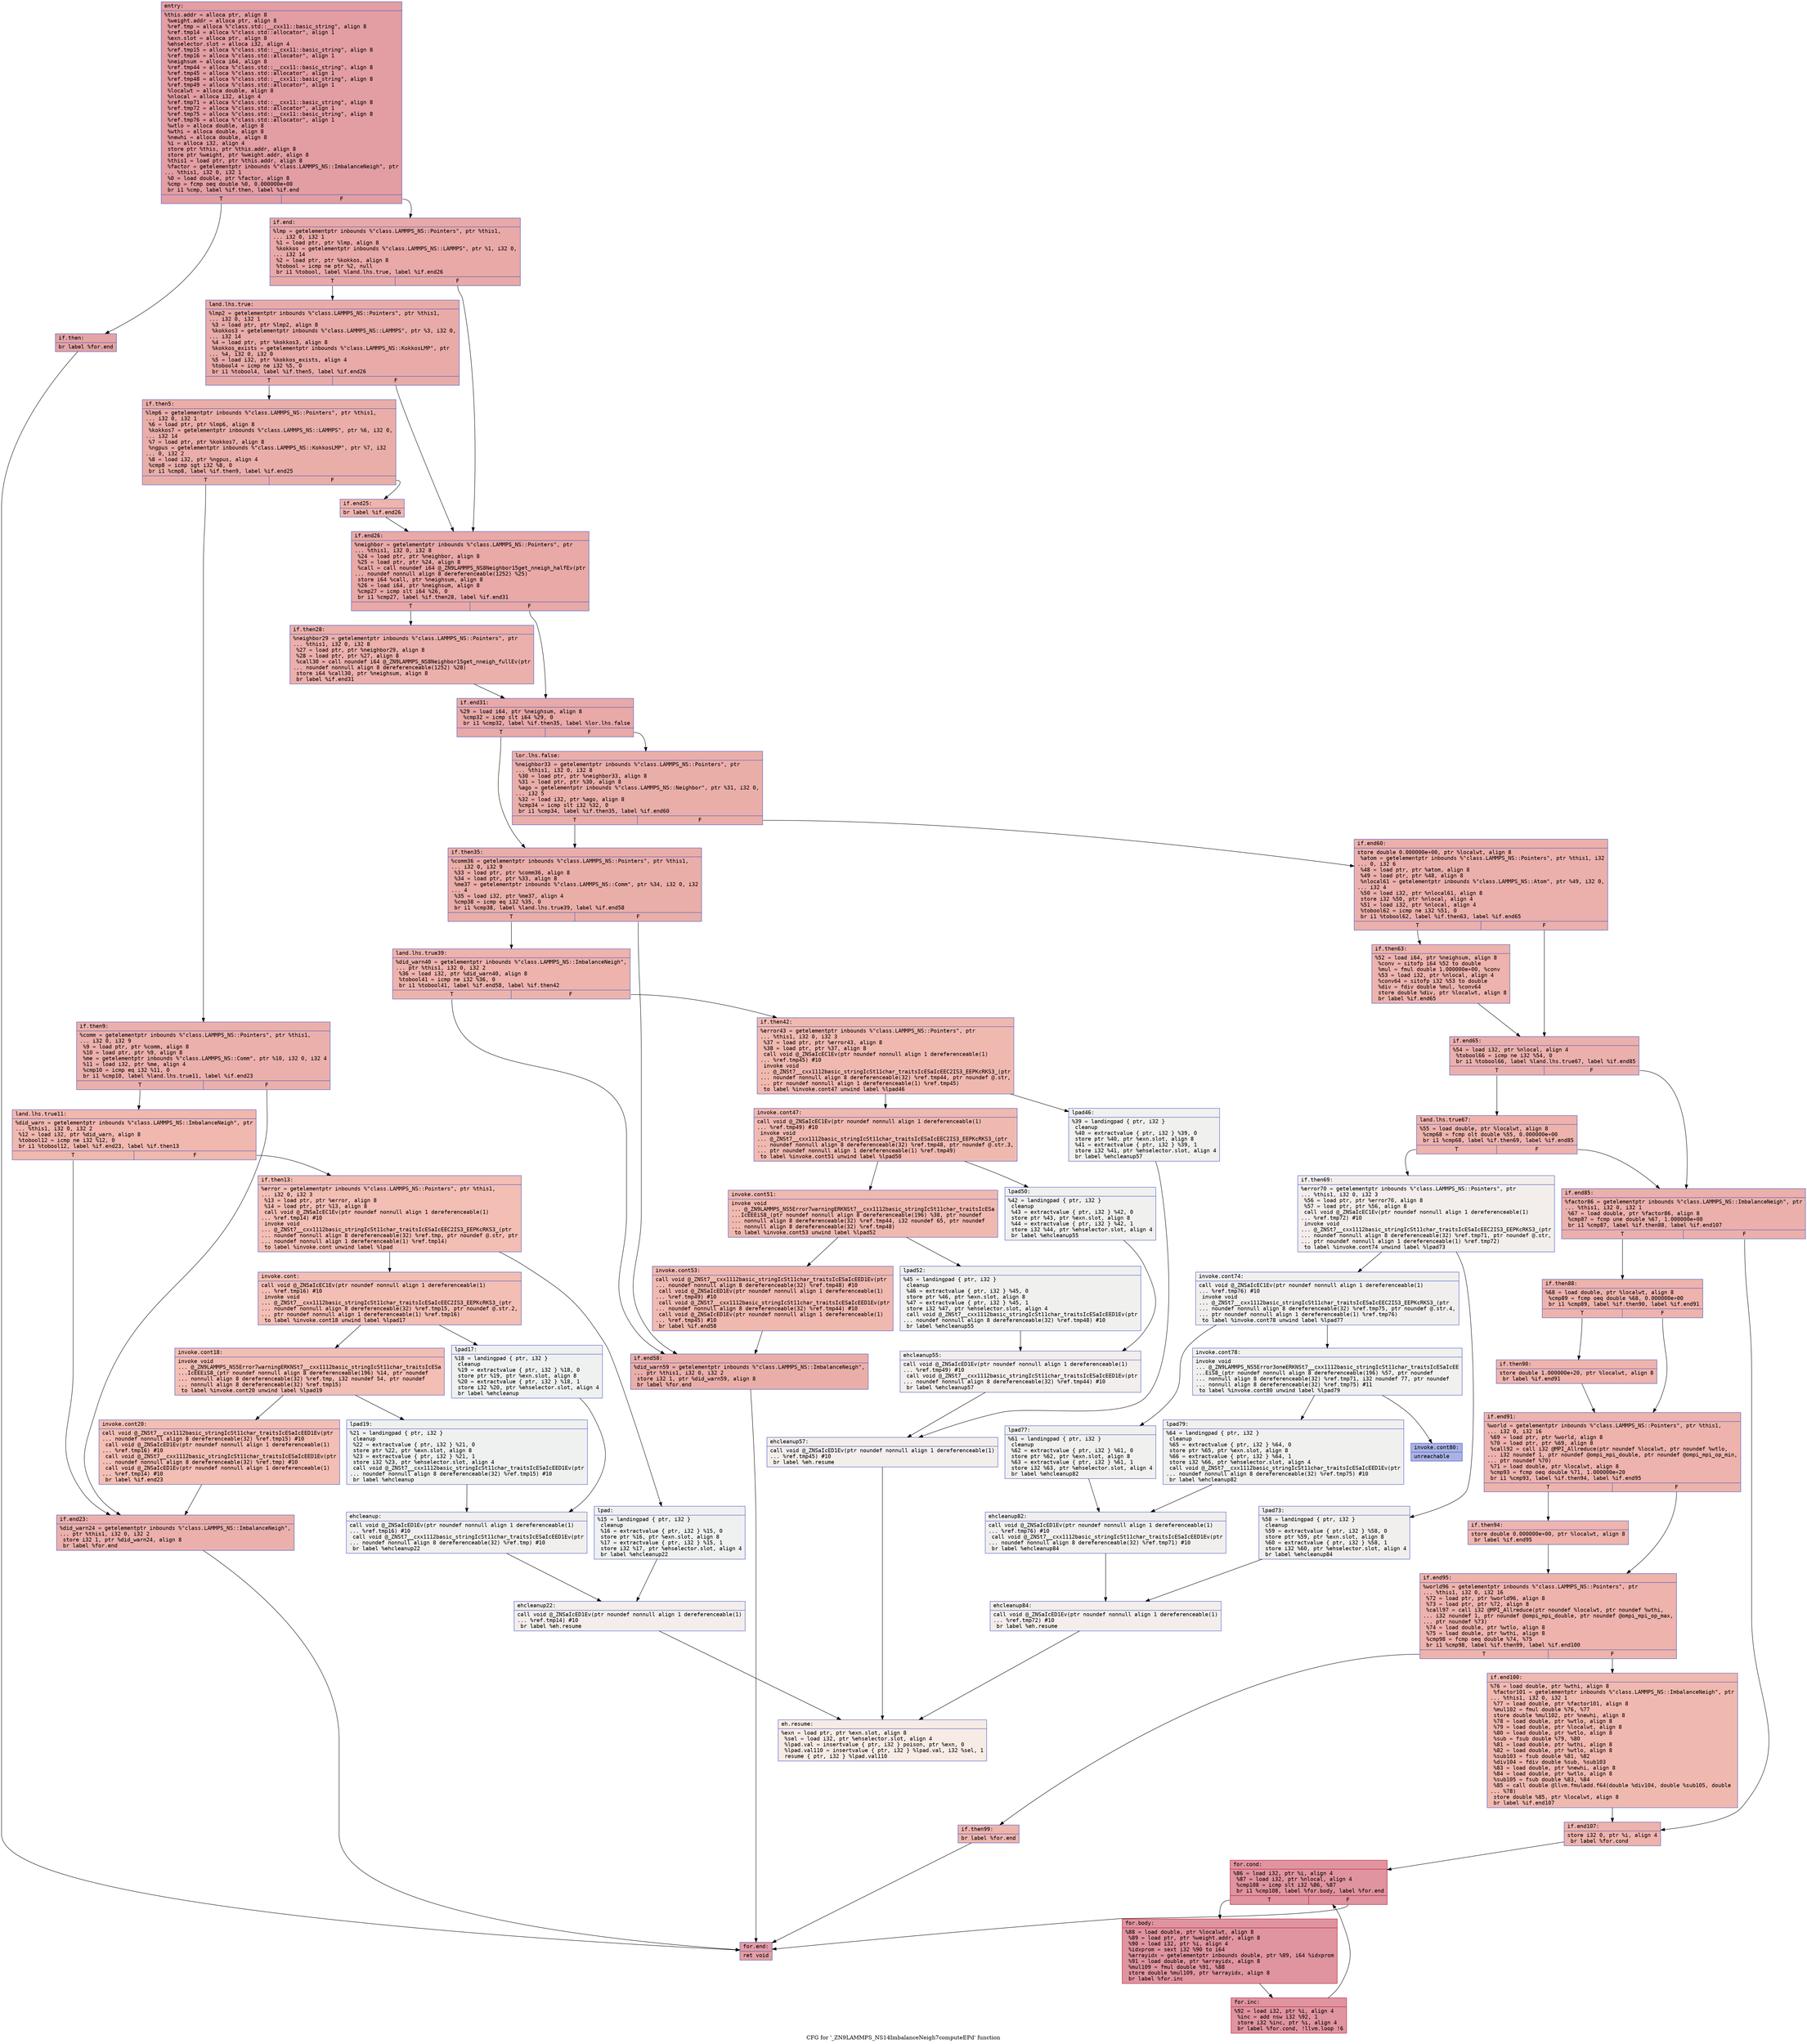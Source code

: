 digraph "CFG for '_ZN9LAMMPS_NS14ImbalanceNeigh7computeEPd' function" {
	label="CFG for '_ZN9LAMMPS_NS14ImbalanceNeigh7computeEPd' function";

	Node0x5570740d8f30 [shape=record,color="#3d50c3ff", style=filled, fillcolor="#be242e70" fontname="Courier",label="{entry:\l|  %this.addr = alloca ptr, align 8\l  %weight.addr = alloca ptr, align 8\l  %ref.tmp = alloca %\"class.std::__cxx11::basic_string\", align 8\l  %ref.tmp14 = alloca %\"class.std::allocator\", align 1\l  %exn.slot = alloca ptr, align 8\l  %ehselector.slot = alloca i32, align 4\l  %ref.tmp15 = alloca %\"class.std::__cxx11::basic_string\", align 8\l  %ref.tmp16 = alloca %\"class.std::allocator\", align 1\l  %neighsum = alloca i64, align 8\l  %ref.tmp44 = alloca %\"class.std::__cxx11::basic_string\", align 8\l  %ref.tmp45 = alloca %\"class.std::allocator\", align 1\l  %ref.tmp48 = alloca %\"class.std::__cxx11::basic_string\", align 8\l  %ref.tmp49 = alloca %\"class.std::allocator\", align 1\l  %localwt = alloca double, align 8\l  %nlocal = alloca i32, align 4\l  %ref.tmp71 = alloca %\"class.std::__cxx11::basic_string\", align 8\l  %ref.tmp72 = alloca %\"class.std::allocator\", align 1\l  %ref.tmp75 = alloca %\"class.std::__cxx11::basic_string\", align 8\l  %ref.tmp76 = alloca %\"class.std::allocator\", align 1\l  %wtlo = alloca double, align 8\l  %wthi = alloca double, align 8\l  %newhi = alloca double, align 8\l  %i = alloca i32, align 4\l  store ptr %this, ptr %this.addr, align 8\l  store ptr %weight, ptr %weight.addr, align 8\l  %this1 = load ptr, ptr %this.addr, align 8\l  %factor = getelementptr inbounds %\"class.LAMMPS_NS::ImbalanceNeigh\", ptr\l... %this1, i32 0, i32 1\l  %0 = load double, ptr %factor, align 8\l  %cmp = fcmp oeq double %0, 0.000000e+00\l  br i1 %cmp, label %if.then, label %if.end\l|{<s0>T|<s1>F}}"];
	Node0x5570740d8f30:s0 -> Node0x5570740da320[tooltip="entry -> if.then\nProbability 62.50%" ];
	Node0x5570740d8f30:s1 -> Node0x5570740da390[tooltip="entry -> if.end\nProbability 37.50%" ];
	Node0x5570740da320 [shape=record,color="#3d50c3ff", style=filled, fillcolor="#c32e3170" fontname="Courier",label="{if.then:\l|  br label %for.end\l}"];
	Node0x5570740da320 -> Node0x5570740da4b0[tooltip="if.then -> for.end\nProbability 100.00%" ];
	Node0x5570740da390 [shape=record,color="#3d50c3ff", style=filled, fillcolor="#ca3b3770" fontname="Courier",label="{if.end:\l|  %lmp = getelementptr inbounds %\"class.LAMMPS_NS::Pointers\", ptr %this1,\l... i32 0, i32 1\l  %1 = load ptr, ptr %lmp, align 8\l  %kokkos = getelementptr inbounds %\"class.LAMMPS_NS::LAMMPS\", ptr %1, i32 0,\l... i32 14\l  %2 = load ptr, ptr %kokkos, align 8\l  %tobool = icmp ne ptr %2, null\l  br i1 %tobool, label %land.lhs.true, label %if.end26\l|{<s0>T|<s1>F}}"];
	Node0x5570740da390:s0 -> Node0x5570740da930[tooltip="if.end -> land.lhs.true\nProbability 62.50%" ];
	Node0x5570740da390:s1 -> Node0x5570740da9b0[tooltip="if.end -> if.end26\nProbability 37.50%" ];
	Node0x5570740da930 [shape=record,color="#3d50c3ff", style=filled, fillcolor="#cc403a70" fontname="Courier",label="{land.lhs.true:\l|  %lmp2 = getelementptr inbounds %\"class.LAMMPS_NS::Pointers\", ptr %this1,\l... i32 0, i32 1\l  %3 = load ptr, ptr %lmp2, align 8\l  %kokkos3 = getelementptr inbounds %\"class.LAMMPS_NS::LAMMPS\", ptr %3, i32 0,\l... i32 14\l  %4 = load ptr, ptr %kokkos3, align 8\l  %kokkos_exists = getelementptr inbounds %\"class.LAMMPS_NS::KokkosLMP\", ptr\l... %4, i32 0, i32 0\l  %5 = load i32, ptr %kokkos_exists, align 4\l  %tobool4 = icmp ne i32 %5, 0\l  br i1 %tobool4, label %if.then5, label %if.end26\l|{<s0>T|<s1>F}}"];
	Node0x5570740da930:s0 -> Node0x5570740dafc0[tooltip="land.lhs.true -> if.then5\nProbability 62.50%" ];
	Node0x5570740da930:s1 -> Node0x5570740da9b0[tooltip="land.lhs.true -> if.end26\nProbability 37.50%" ];
	Node0x5570740dafc0 [shape=record,color="#3d50c3ff", style=filled, fillcolor="#d0473d70" fontname="Courier",label="{if.then5:\l|  %lmp6 = getelementptr inbounds %\"class.LAMMPS_NS::Pointers\", ptr %this1,\l... i32 0, i32 1\l  %6 = load ptr, ptr %lmp6, align 8\l  %kokkos7 = getelementptr inbounds %\"class.LAMMPS_NS::LAMMPS\", ptr %6, i32 0,\l... i32 14\l  %7 = load ptr, ptr %kokkos7, align 8\l  %ngpus = getelementptr inbounds %\"class.LAMMPS_NS::KokkosLMP\", ptr %7, i32\l... 0, i32 2\l  %8 = load i32, ptr %ngpus, align 4\l  %cmp8 = icmp sgt i32 %8, 0\l  br i1 %cmp8, label %if.then9, label %if.end25\l|{<s0>T|<s1>F}}"];
	Node0x5570740dafc0:s0 -> Node0x5570740db5c0[tooltip="if.then5 -> if.then9\nProbability 62.50%" ];
	Node0x5570740dafc0:s1 -> Node0x5570740db640[tooltip="if.then5 -> if.end25\nProbability 37.50%" ];
	Node0x5570740db5c0 [shape=record,color="#3d50c3ff", style=filled, fillcolor="#d24b4070" fontname="Courier",label="{if.then9:\l|  %comm = getelementptr inbounds %\"class.LAMMPS_NS::Pointers\", ptr %this1,\l... i32 0, i32 9\l  %9 = load ptr, ptr %comm, align 8\l  %10 = load ptr, ptr %9, align 8\l  %me = getelementptr inbounds %\"class.LAMMPS_NS::Comm\", ptr %10, i32 0, i32 4\l  %11 = load i32, ptr %me, align 4\l  %cmp10 = icmp eq i32 %11, 0\l  br i1 %cmp10, label %land.lhs.true11, label %if.end23\l|{<s0>T|<s1>F}}"];
	Node0x5570740db5c0:s0 -> Node0x5570740dc1e0[tooltip="if.then9 -> land.lhs.true11\nProbability 37.50%" ];
	Node0x5570740db5c0:s1 -> Node0x5570740dc260[tooltip="if.then9 -> if.end23\nProbability 62.50%" ];
	Node0x5570740dc1e0 [shape=record,color="#3d50c3ff", style=filled, fillcolor="#dc5d4a70" fontname="Courier",label="{land.lhs.true11:\l|  %did_warn = getelementptr inbounds %\"class.LAMMPS_NS::ImbalanceNeigh\", ptr\l... %this1, i32 0, i32 2\l  %12 = load i32, ptr %did_warn, align 8\l  %tobool12 = icmp ne i32 %12, 0\l  br i1 %tobool12, label %if.end23, label %if.then13\l|{<s0>T|<s1>F}}"];
	Node0x5570740dc1e0:s0 -> Node0x5570740dc260[tooltip="land.lhs.true11 -> if.end23\nProbability 62.50%" ];
	Node0x5570740dc1e0:s1 -> Node0x5570740dc620[tooltip="land.lhs.true11 -> if.then13\nProbability 37.50%" ];
	Node0x5570740dc620 [shape=record,color="#3d50c3ff", style=filled, fillcolor="#e36c5570" fontname="Courier",label="{if.then13:\l|  %error = getelementptr inbounds %\"class.LAMMPS_NS::Pointers\", ptr %this1,\l... i32 0, i32 3\l  %13 = load ptr, ptr %error, align 8\l  %14 = load ptr, ptr %13, align 8\l  call void @_ZNSaIcEC1Ev(ptr noundef nonnull align 1 dereferenceable(1)\l... %ref.tmp14) #10\l  invoke void\l... @_ZNSt7__cxx1112basic_stringIcSt11char_traitsIcESaIcEEC2IS3_EEPKcRKS3_(ptr\l... noundef nonnull align 8 dereferenceable(32) %ref.tmp, ptr noundef @.str, ptr\l... noundef nonnull align 1 dereferenceable(1) %ref.tmp14)\l          to label %invoke.cont unwind label %lpad\l}"];
	Node0x5570740dc620 -> Node0x5570740dcab0[tooltip="if.then13 -> invoke.cont\nProbability 100.00%" ];
	Node0x5570740dc620 -> Node0x5570740dcb30[tooltip="if.then13 -> lpad\nProbability 0.00%" ];
	Node0x5570740dcab0 [shape=record,color="#3d50c3ff", style=filled, fillcolor="#e36c5570" fontname="Courier",label="{invoke.cont:\l|  call void @_ZNSaIcEC1Ev(ptr noundef nonnull align 1 dereferenceable(1)\l... %ref.tmp16) #10\l  invoke void\l... @_ZNSt7__cxx1112basic_stringIcSt11char_traitsIcESaIcEEC2IS3_EEPKcRKS3_(ptr\l... noundef nonnull align 8 dereferenceable(32) %ref.tmp15, ptr noundef @.str.2,\l... ptr noundef nonnull align 1 dereferenceable(1) %ref.tmp16)\l          to label %invoke.cont18 unwind label %lpad17\l}"];
	Node0x5570740dcab0 -> Node0x5570740dceb0[tooltip="invoke.cont -> invoke.cont18\nProbability 100.00%" ];
	Node0x5570740dcab0 -> Node0x5570740dcf00[tooltip="invoke.cont -> lpad17\nProbability 0.00%" ];
	Node0x5570740dceb0 [shape=record,color="#3d50c3ff", style=filled, fillcolor="#e36c5570" fontname="Courier",label="{invoke.cont18:\l|  invoke void\l... @_ZN9LAMMPS_NS5Error7warningERKNSt7__cxx1112basic_stringIcSt11char_traitsIcESa\l...IcEEEiS8_(ptr noundef nonnull align 8 dereferenceable(196) %14, ptr noundef\l... nonnull align 8 dereferenceable(32) %ref.tmp, i32 noundef 54, ptr noundef\l... nonnull align 8 dereferenceable(32) %ref.tmp15)\l          to label %invoke.cont20 unwind label %lpad19\l}"];
	Node0x5570740dceb0 -> Node0x5570740dce60[tooltip="invoke.cont18 -> invoke.cont20\nProbability 100.00%" ];
	Node0x5570740dceb0 -> Node0x5570740dd220[tooltip="invoke.cont18 -> lpad19\nProbability 0.00%" ];
	Node0x5570740dce60 [shape=record,color="#3d50c3ff", style=filled, fillcolor="#e36c5570" fontname="Courier",label="{invoke.cont20:\l|  call void @_ZNSt7__cxx1112basic_stringIcSt11char_traitsIcESaIcEED1Ev(ptr\l... noundef nonnull align 8 dereferenceable(32) %ref.tmp15) #10\l  call void @_ZNSaIcED1Ev(ptr noundef nonnull align 1 dereferenceable(1)\l... %ref.tmp16) #10\l  call void @_ZNSt7__cxx1112basic_stringIcSt11char_traitsIcESaIcEED1Ev(ptr\l... noundef nonnull align 8 dereferenceable(32) %ref.tmp) #10\l  call void @_ZNSaIcED1Ev(ptr noundef nonnull align 1 dereferenceable(1)\l... %ref.tmp14) #10\l  br label %if.end23\l}"];
	Node0x5570740dce60 -> Node0x5570740dc260[tooltip="invoke.cont20 -> if.end23\nProbability 100.00%" ];
	Node0x5570740dcb30 [shape=record,color="#3d50c3ff", style=filled, fillcolor="#dbdcde70" fontname="Courier",label="{lpad:\l|  %15 = landingpad \{ ptr, i32 \}\l          cleanup\l  %16 = extractvalue \{ ptr, i32 \} %15, 0\l  store ptr %16, ptr %exn.slot, align 8\l  %17 = extractvalue \{ ptr, i32 \} %15, 1\l  store i32 %17, ptr %ehselector.slot, align 4\l  br label %ehcleanup22\l}"];
	Node0x5570740dcb30 -> Node0x5570740ddce0[tooltip="lpad -> ehcleanup22\nProbability 100.00%" ];
	Node0x5570740dcf00 [shape=record,color="#3d50c3ff", style=filled, fillcolor="#dbdcde70" fontname="Courier",label="{lpad17:\l|  %18 = landingpad \{ ptr, i32 \}\l          cleanup\l  %19 = extractvalue \{ ptr, i32 \} %18, 0\l  store ptr %19, ptr %exn.slot, align 8\l  %20 = extractvalue \{ ptr, i32 \} %18, 1\l  store i32 %20, ptr %ehselector.slot, align 4\l  br label %ehcleanup\l}"];
	Node0x5570740dcf00 -> Node0x5570740de050[tooltip="lpad17 -> ehcleanup\nProbability 100.00%" ];
	Node0x5570740dd220 [shape=record,color="#3d50c3ff", style=filled, fillcolor="#dbdcde70" fontname="Courier",label="{lpad19:\l|  %21 = landingpad \{ ptr, i32 \}\l          cleanup\l  %22 = extractvalue \{ ptr, i32 \} %21, 0\l  store ptr %22, ptr %exn.slot, align 8\l  %23 = extractvalue \{ ptr, i32 \} %21, 1\l  store i32 %23, ptr %ehselector.slot, align 4\l  call void @_ZNSt7__cxx1112basic_stringIcSt11char_traitsIcESaIcEED1Ev(ptr\l... noundef nonnull align 8 dereferenceable(32) %ref.tmp15) #10\l  br label %ehcleanup\l}"];
	Node0x5570740dd220 -> Node0x5570740de050[tooltip="lpad19 -> ehcleanup\nProbability 100.00%" ];
	Node0x5570740de050 [shape=record,color="#3d50c3ff", style=filled, fillcolor="#e0dbd870" fontname="Courier",label="{ehcleanup:\l|  call void @_ZNSaIcED1Ev(ptr noundef nonnull align 1 dereferenceable(1)\l... %ref.tmp16) #10\l  call void @_ZNSt7__cxx1112basic_stringIcSt11char_traitsIcESaIcEED1Ev(ptr\l... noundef nonnull align 8 dereferenceable(32) %ref.tmp) #10\l  br label %ehcleanup22\l}"];
	Node0x5570740de050 -> Node0x5570740ddce0[tooltip="ehcleanup -> ehcleanup22\nProbability 100.00%" ];
	Node0x5570740ddce0 [shape=record,color="#3d50c3ff", style=filled, fillcolor="#e3d9d370" fontname="Courier",label="{ehcleanup22:\l|  call void @_ZNSaIcED1Ev(ptr noundef nonnull align 1 dereferenceable(1)\l... %ref.tmp14) #10\l  br label %eh.resume\l}"];
	Node0x5570740ddce0 -> Node0x5570740de900[tooltip="ehcleanup22 -> eh.resume\nProbability 100.00%" ];
	Node0x5570740dc260 [shape=record,color="#3d50c3ff", style=filled, fillcolor="#d24b4070" fontname="Courier",label="{if.end23:\l|  %did_warn24 = getelementptr inbounds %\"class.LAMMPS_NS::ImbalanceNeigh\",\l... ptr %this1, i32 0, i32 2\l  store i32 1, ptr %did_warn24, align 8\l  br label %for.end\l}"];
	Node0x5570740dc260 -> Node0x5570740da4b0[tooltip="if.end23 -> for.end\nProbability 100.00%" ];
	Node0x5570740db640 [shape=record,color="#3d50c3ff", style=filled, fillcolor="#d8564670" fontname="Courier",label="{if.end25:\l|  br label %if.end26\l}"];
	Node0x5570740db640 -> Node0x5570740da9b0[tooltip="if.end25 -> if.end26\nProbability 100.00%" ];
	Node0x5570740da9b0 [shape=record,color="#3d50c3ff", style=filled, fillcolor="#ca3b3770" fontname="Courier",label="{if.end26:\l|  %neighbor = getelementptr inbounds %\"class.LAMMPS_NS::Pointers\", ptr\l... %this1, i32 0, i32 8\l  %24 = load ptr, ptr %neighbor, align 8\l  %25 = load ptr, ptr %24, align 8\l  %call = call noundef i64 @_ZN9LAMMPS_NS8Neighbor15get_nneigh_halfEv(ptr\l... noundef nonnull align 8 dereferenceable(1252) %25)\l  store i64 %call, ptr %neighsum, align 8\l  %26 = load i64, ptr %neighsum, align 8\l  %cmp27 = icmp slt i64 %26, 0\l  br i1 %cmp27, label %if.then28, label %if.end31\l|{<s0>T|<s1>F}}"];
	Node0x5570740da9b0:s0 -> Node0x5570740df190[tooltip="if.end26 -> if.then28\nProbability 37.50%" ];
	Node0x5570740da9b0:s1 -> Node0x5570740df210[tooltip="if.end26 -> if.end31\nProbability 62.50%" ];
	Node0x5570740df190 [shape=record,color="#3d50c3ff", style=filled, fillcolor="#d24b4070" fontname="Courier",label="{if.then28:\l|  %neighbor29 = getelementptr inbounds %\"class.LAMMPS_NS::Pointers\", ptr\l... %this1, i32 0, i32 8\l  %27 = load ptr, ptr %neighbor29, align 8\l  %28 = load ptr, ptr %27, align 8\l  %call30 = call noundef i64 @_ZN9LAMMPS_NS8Neighbor15get_nneigh_fullEv(ptr\l... noundef nonnull align 8 dereferenceable(1252) %28)\l  store i64 %call30, ptr %neighsum, align 8\l  br label %if.end31\l}"];
	Node0x5570740df190 -> Node0x5570740df210[tooltip="if.then28 -> if.end31\nProbability 100.00%" ];
	Node0x5570740df210 [shape=record,color="#3d50c3ff", style=filled, fillcolor="#ca3b3770" fontname="Courier",label="{if.end31:\l|  %29 = load i64, ptr %neighsum, align 8\l  %cmp32 = icmp slt i64 %29, 0\l  br i1 %cmp32, label %if.then35, label %lor.lhs.false\l|{<s0>T|<s1>F}}"];
	Node0x5570740df210:s0 -> Node0x5570740d62a0[tooltip="if.end31 -> if.then35\nProbability 37.50%" ];
	Node0x5570740df210:s1 -> Node0x5570740d6320[tooltip="if.end31 -> lor.lhs.false\nProbability 62.50%" ];
	Node0x5570740d6320 [shape=record,color="#3d50c3ff", style=filled, fillcolor="#d0473d70" fontname="Courier",label="{lor.lhs.false:\l|  %neighbor33 = getelementptr inbounds %\"class.LAMMPS_NS::Pointers\", ptr\l... %this1, i32 0, i32 8\l  %30 = load ptr, ptr %neighbor33, align 8\l  %31 = load ptr, ptr %30, align 8\l  %ago = getelementptr inbounds %\"class.LAMMPS_NS::Neighbor\", ptr %31, i32 0,\l... i32 5\l  %32 = load i32, ptr %ago, align 8\l  %cmp34 = icmp slt i32 %32, 0\l  br i1 %cmp34, label %if.then35, label %if.end60\l|{<s0>T|<s1>F}}"];
	Node0x5570740d6320:s0 -> Node0x5570740d62a0[tooltip="lor.lhs.false -> if.then35\nProbability 37.50%" ];
	Node0x5570740d6320:s1 -> Node0x5570740d68e0[tooltip="lor.lhs.false -> if.end60\nProbability 62.50%" ];
	Node0x5570740d62a0 [shape=record,color="#3d50c3ff", style=filled, fillcolor="#d0473d70" fontname="Courier",label="{if.then35:\l|  %comm36 = getelementptr inbounds %\"class.LAMMPS_NS::Pointers\", ptr %this1,\l... i32 0, i32 9\l  %33 = load ptr, ptr %comm36, align 8\l  %34 = load ptr, ptr %33, align 8\l  %me37 = getelementptr inbounds %\"class.LAMMPS_NS::Comm\", ptr %34, i32 0, i32\l... 4\l  %35 = load i32, ptr %me37, align 4\l  %cmp38 = icmp eq i32 %35, 0\l  br i1 %cmp38, label %land.lhs.true39, label %if.end58\l|{<s0>T|<s1>F}}"];
	Node0x5570740d62a0:s0 -> Node0x5570740e1460[tooltip="if.then35 -> land.lhs.true39\nProbability 37.50%" ];
	Node0x5570740d62a0:s1 -> Node0x5570740e14e0[tooltip="if.then35 -> if.end58\nProbability 62.50%" ];
	Node0x5570740e1460 [shape=record,color="#3d50c3ff", style=filled, fillcolor="#d6524470" fontname="Courier",label="{land.lhs.true39:\l|  %did_warn40 = getelementptr inbounds %\"class.LAMMPS_NS::ImbalanceNeigh\",\l... ptr %this1, i32 0, i32 2\l  %36 = load i32, ptr %did_warn40, align 8\l  %tobool41 = icmp ne i32 %36, 0\l  br i1 %tobool41, label %if.end58, label %if.then42\l|{<s0>T|<s1>F}}"];
	Node0x5570740e1460:s0 -> Node0x5570740e14e0[tooltip="land.lhs.true39 -> if.end58\nProbability 62.50%" ];
	Node0x5570740e1460:s1 -> Node0x5570740e18a0[tooltip="land.lhs.true39 -> if.then42\nProbability 37.50%" ];
	Node0x5570740e18a0 [shape=record,color="#3d50c3ff", style=filled, fillcolor="#de614d70" fontname="Courier",label="{if.then42:\l|  %error43 = getelementptr inbounds %\"class.LAMMPS_NS::Pointers\", ptr\l... %this1, i32 0, i32 3\l  %37 = load ptr, ptr %error43, align 8\l  %38 = load ptr, ptr %37, align 8\l  call void @_ZNSaIcEC1Ev(ptr noundef nonnull align 1 dereferenceable(1)\l... %ref.tmp45) #10\l  invoke void\l... @_ZNSt7__cxx1112basic_stringIcSt11char_traitsIcESaIcEEC2IS3_EEPKcRKS3_(ptr\l... noundef nonnull align 8 dereferenceable(32) %ref.tmp44, ptr noundef @.str,\l... ptr noundef nonnull align 1 dereferenceable(1) %ref.tmp45)\l          to label %invoke.cont47 unwind label %lpad46\l}"];
	Node0x5570740e18a0 -> Node0x5570740e1d30[tooltip="if.then42 -> invoke.cont47\nProbability 100.00%" ];
	Node0x5570740e18a0 -> Node0x5570740e1db0[tooltip="if.then42 -> lpad46\nProbability 0.00%" ];
	Node0x5570740e1d30 [shape=record,color="#3d50c3ff", style=filled, fillcolor="#de614d70" fontname="Courier",label="{invoke.cont47:\l|  call void @_ZNSaIcEC1Ev(ptr noundef nonnull align 1 dereferenceable(1)\l... %ref.tmp49) #10\l  invoke void\l... @_ZNSt7__cxx1112basic_stringIcSt11char_traitsIcESaIcEEC2IS3_EEPKcRKS3_(ptr\l... noundef nonnull align 8 dereferenceable(32) %ref.tmp48, ptr noundef @.str.3,\l... ptr noundef nonnull align 1 dereferenceable(1) %ref.tmp49)\l          to label %invoke.cont51 unwind label %lpad50\l}"];
	Node0x5570740e1d30 -> Node0x5570740e2130[tooltip="invoke.cont47 -> invoke.cont51\nProbability 100.00%" ];
	Node0x5570740e1d30 -> Node0x5570740e2180[tooltip="invoke.cont47 -> lpad50\nProbability 0.00%" ];
	Node0x5570740e2130 [shape=record,color="#3d50c3ff", style=filled, fillcolor="#de614d70" fontname="Courier",label="{invoke.cont51:\l|  invoke void\l... @_ZN9LAMMPS_NS5Error7warningERKNSt7__cxx1112basic_stringIcSt11char_traitsIcESa\l...IcEEEiS8_(ptr noundef nonnull align 8 dereferenceable(196) %38, ptr noundef\l... nonnull align 8 dereferenceable(32) %ref.tmp44, i32 noundef 65, ptr noundef\l... nonnull align 8 dereferenceable(32) %ref.tmp48)\l          to label %invoke.cont53 unwind label %lpad52\l}"];
	Node0x5570740e2130 -> Node0x5570740e20e0[tooltip="invoke.cont51 -> invoke.cont53\nProbability 100.00%" ];
	Node0x5570740e2130 -> Node0x5570740e24a0[tooltip="invoke.cont51 -> lpad52\nProbability 0.00%" ];
	Node0x5570740e20e0 [shape=record,color="#3d50c3ff", style=filled, fillcolor="#de614d70" fontname="Courier",label="{invoke.cont53:\l|  call void @_ZNSt7__cxx1112basic_stringIcSt11char_traitsIcESaIcEED1Ev(ptr\l... noundef nonnull align 8 dereferenceable(32) %ref.tmp48) #10\l  call void @_ZNSaIcED1Ev(ptr noundef nonnull align 1 dereferenceable(1)\l... %ref.tmp49) #10\l  call void @_ZNSt7__cxx1112basic_stringIcSt11char_traitsIcESaIcEED1Ev(ptr\l... noundef nonnull align 8 dereferenceable(32) %ref.tmp44) #10\l  call void @_ZNSaIcED1Ev(ptr noundef nonnull align 1 dereferenceable(1)\l... %ref.tmp45) #10\l  br label %if.end58\l}"];
	Node0x5570740e20e0 -> Node0x5570740e14e0[tooltip="invoke.cont53 -> if.end58\nProbability 100.00%" ];
	Node0x5570740e1db0 [shape=record,color="#3d50c3ff", style=filled, fillcolor="#dedcdb70" fontname="Courier",label="{lpad46:\l|  %39 = landingpad \{ ptr, i32 \}\l          cleanup\l  %40 = extractvalue \{ ptr, i32 \} %39, 0\l  store ptr %40, ptr %exn.slot, align 8\l  %41 = extractvalue \{ ptr, i32 \} %39, 1\l  store i32 %41, ptr %ehselector.slot, align 4\l  br label %ehcleanup57\l}"];
	Node0x5570740e1db0 -> Node0x5570740e2e80[tooltip="lpad46 -> ehcleanup57\nProbability 100.00%" ];
	Node0x5570740e2180 [shape=record,color="#3d50c3ff", style=filled, fillcolor="#dedcdb70" fontname="Courier",label="{lpad50:\l|  %42 = landingpad \{ ptr, i32 \}\l          cleanup\l  %43 = extractvalue \{ ptr, i32 \} %42, 0\l  store ptr %43, ptr %exn.slot, align 8\l  %44 = extractvalue \{ ptr, i32 \} %42, 1\l  store i32 %44, ptr %ehselector.slot, align 4\l  br label %ehcleanup55\l}"];
	Node0x5570740e2180 -> Node0x5570740dbba0[tooltip="lpad50 -> ehcleanup55\nProbability 100.00%" ];
	Node0x5570740e24a0 [shape=record,color="#3d50c3ff", style=filled, fillcolor="#dedcdb70" fontname="Courier",label="{lpad52:\l|  %45 = landingpad \{ ptr, i32 \}\l          cleanup\l  %46 = extractvalue \{ ptr, i32 \} %45, 0\l  store ptr %46, ptr %exn.slot, align 8\l  %47 = extractvalue \{ ptr, i32 \} %45, 1\l  store i32 %47, ptr %ehselector.slot, align 4\l  call void @_ZNSt7__cxx1112basic_stringIcSt11char_traitsIcESaIcEED1Ev(ptr\l... noundef nonnull align 8 dereferenceable(32) %ref.tmp48) #10\l  br label %ehcleanup55\l}"];
	Node0x5570740e24a0 -> Node0x5570740dbba0[tooltip="lpad52 -> ehcleanup55\nProbability 100.00%" ];
	Node0x5570740dbba0 [shape=record,color="#3d50c3ff", style=filled, fillcolor="#e3d9d370" fontname="Courier",label="{ehcleanup55:\l|  call void @_ZNSaIcED1Ev(ptr noundef nonnull align 1 dereferenceable(1)\l... %ref.tmp49) #10\l  call void @_ZNSt7__cxx1112basic_stringIcSt11char_traitsIcESaIcEED1Ev(ptr\l... noundef nonnull align 8 dereferenceable(32) %ref.tmp44) #10\l  br label %ehcleanup57\l}"];
	Node0x5570740dbba0 -> Node0x5570740e2e80[tooltip="ehcleanup55 -> ehcleanup57\nProbability 100.00%" ];
	Node0x5570740e2e80 [shape=record,color="#3d50c3ff", style=filled, fillcolor="#e5d8d170" fontname="Courier",label="{ehcleanup57:\l|  call void @_ZNSaIcED1Ev(ptr noundef nonnull align 1 dereferenceable(1)\l... %ref.tmp45) #10\l  br label %eh.resume\l}"];
	Node0x5570740e2e80 -> Node0x5570740de900[tooltip="ehcleanup57 -> eh.resume\nProbability 100.00%" ];
	Node0x5570740e14e0 [shape=record,color="#3d50c3ff", style=filled, fillcolor="#d0473d70" fontname="Courier",label="{if.end58:\l|  %did_warn59 = getelementptr inbounds %\"class.LAMMPS_NS::ImbalanceNeigh\",\l... ptr %this1, i32 0, i32 2\l  store i32 1, ptr %did_warn59, align 8\l  br label %for.end\l}"];
	Node0x5570740e14e0 -> Node0x5570740da4b0[tooltip="if.end58 -> for.end\nProbability 100.00%" ];
	Node0x5570740d68e0 [shape=record,color="#3d50c3ff", style=filled, fillcolor="#d24b4070" fontname="Courier",label="{if.end60:\l|  store double 0.000000e+00, ptr %localwt, align 8\l  %atom = getelementptr inbounds %\"class.LAMMPS_NS::Pointers\", ptr %this1, i32\l... 0, i32 6\l  %48 = load ptr, ptr %atom, align 8\l  %49 = load ptr, ptr %48, align 8\l  %nlocal61 = getelementptr inbounds %\"class.LAMMPS_NS::Atom\", ptr %49, i32 0,\l... i32 4\l  %50 = load i32, ptr %nlocal61, align 8\l  store i32 %50, ptr %nlocal, align 4\l  %51 = load i32, ptr %nlocal, align 4\l  %tobool62 = icmp ne i32 %51, 0\l  br i1 %tobool62, label %if.then63, label %if.end65\l|{<s0>T|<s1>F}}"];
	Node0x5570740d68e0:s0 -> Node0x5570740e50d0[tooltip="if.end60 -> if.then63\nProbability 62.50%" ];
	Node0x5570740d68e0:s1 -> Node0x5570740e5150[tooltip="if.end60 -> if.end65\nProbability 37.50%" ];
	Node0x5570740e50d0 [shape=record,color="#3d50c3ff", style=filled, fillcolor="#d6524470" fontname="Courier",label="{if.then63:\l|  %52 = load i64, ptr %neighsum, align 8\l  %conv = sitofp i64 %52 to double\l  %mul = fmul double 1.000000e+00, %conv\l  %53 = load i32, ptr %nlocal, align 4\l  %conv64 = sitofp i32 %53 to double\l  %div = fdiv double %mul, %conv64\l  store double %div, ptr %localwt, align 8\l  br label %if.end65\l}"];
	Node0x5570740e50d0 -> Node0x5570740e5150[tooltip="if.then63 -> if.end65\nProbability 100.00%" ];
	Node0x5570740e5150 [shape=record,color="#3d50c3ff", style=filled, fillcolor="#d24b4070" fontname="Courier",label="{if.end65:\l|  %54 = load i32, ptr %nlocal, align 4\l  %tobool66 = icmp ne i32 %54, 0\l  br i1 %tobool66, label %land.lhs.true67, label %if.end85\l|{<s0>T|<s1>F}}"];
	Node0x5570740e5150:s0 -> Node0x5570740e5850[tooltip="if.end65 -> land.lhs.true67\nProbability 62.50%" ];
	Node0x5570740e5150:s1 -> Node0x5570740e58d0[tooltip="if.end65 -> if.end85\nProbability 37.50%" ];
	Node0x5570740e5850 [shape=record,color="#3d50c3ff", style=filled, fillcolor="#d6524470" fontname="Courier",label="{land.lhs.true67:\l|  %55 = load double, ptr %localwt, align 8\l  %cmp68 = fcmp olt double %55, 0.000000e+00\l  br i1 %cmp68, label %if.then69, label %if.end85\l|{<s0>T|<s1>F}}"];
	Node0x5570740e5850:s0 -> Node0x5570740e5b60[tooltip="land.lhs.true67 -> if.then69\nProbability 0.00%" ];
	Node0x5570740e5850:s1 -> Node0x5570740e58d0[tooltip="land.lhs.true67 -> if.end85\nProbability 100.00%" ];
	Node0x5570740e5b60 [shape=record,color="#3d50c3ff", style=filled, fillcolor="#e5d8d170" fontname="Courier",label="{if.then69:\l|  %error70 = getelementptr inbounds %\"class.LAMMPS_NS::Pointers\", ptr\l... %this1, i32 0, i32 3\l  %56 = load ptr, ptr %error70, align 8\l  %57 = load ptr, ptr %56, align 8\l  call void @_ZNSaIcEC1Ev(ptr noundef nonnull align 1 dereferenceable(1)\l... %ref.tmp72) #10\l  invoke void\l... @_ZNSt7__cxx1112basic_stringIcSt11char_traitsIcESaIcEEC2IS3_EEPKcRKS3_(ptr\l... noundef nonnull align 8 dereferenceable(32) %ref.tmp71, ptr noundef @.str,\l... ptr noundef nonnull align 1 dereferenceable(1) %ref.tmp72)\l          to label %invoke.cont74 unwind label %lpad73\l}"];
	Node0x5570740e5b60 -> Node0x5570740e5fc0[tooltip="if.then69 -> invoke.cont74\nProbability 50.00%" ];
	Node0x5570740e5b60 -> Node0x5570740e6040[tooltip="if.then69 -> lpad73\nProbability 50.00%" ];
	Node0x5570740e5fc0 [shape=record,color="#3d50c3ff", style=filled, fillcolor="#e0dbd870" fontname="Courier",label="{invoke.cont74:\l|  call void @_ZNSaIcEC1Ev(ptr noundef nonnull align 1 dereferenceable(1)\l... %ref.tmp76) #10\l  invoke void\l... @_ZNSt7__cxx1112basic_stringIcSt11char_traitsIcESaIcEEC2IS3_EEPKcRKS3_(ptr\l... noundef nonnull align 8 dereferenceable(32) %ref.tmp75, ptr noundef @.str.4,\l... ptr noundef nonnull align 1 dereferenceable(1) %ref.tmp76)\l          to label %invoke.cont78 unwind label %lpad77\l}"];
	Node0x5570740e5fc0 -> Node0x5570740e6360[tooltip="invoke.cont74 -> invoke.cont78\nProbability 50.00%" ];
	Node0x5570740e5fc0 -> Node0x5570740e63b0[tooltip="invoke.cont74 -> lpad77\nProbability 50.00%" ];
	Node0x5570740e6360 [shape=record,color="#3d50c3ff", style=filled, fillcolor="#dedcdb70" fontname="Courier",label="{invoke.cont78:\l|  invoke void\l... @_ZN9LAMMPS_NS5Error3oneERKNSt7__cxx1112basic_stringIcSt11char_traitsIcESaIcEE\l...EiS8_(ptr noundef nonnull align 8 dereferenceable(196) %57, ptr noundef\l... nonnull align 8 dereferenceable(32) %ref.tmp71, i32 noundef 77, ptr noundef\l... nonnull align 8 dereferenceable(32) %ref.tmp75) #11\l          to label %invoke.cont80 unwind label %lpad79\l}"];
	Node0x5570740e6360 -> Node0x5570740e6310[tooltip="invoke.cont78 -> invoke.cont80\nProbability 0.00%" ];
	Node0x5570740e6360 -> Node0x5570740e6610[tooltip="invoke.cont78 -> lpad79\nProbability 100.00%" ];
	Node0x5570740e6310 [shape=record,color="#3d50c3ff", style=filled, fillcolor="#3d50c370" fontname="Courier",label="{invoke.cont80:\l|  unreachable\l}"];
	Node0x5570740e6040 [shape=record,color="#3d50c3ff", style=filled, fillcolor="#e0dbd870" fontname="Courier",label="{lpad73:\l|  %58 = landingpad \{ ptr, i32 \}\l          cleanup\l  %59 = extractvalue \{ ptr, i32 \} %58, 0\l  store ptr %59, ptr %exn.slot, align 8\l  %60 = extractvalue \{ ptr, i32 \} %58, 1\l  store i32 %60, ptr %ehselector.slot, align 4\l  br label %ehcleanup84\l}"];
	Node0x5570740e6040 -> Node0x5570740e6cb0[tooltip="lpad73 -> ehcleanup84\nProbability 100.00%" ];
	Node0x5570740e63b0 [shape=record,color="#3d50c3ff", style=filled, fillcolor="#dedcdb70" fontname="Courier",label="{lpad77:\l|  %61 = landingpad \{ ptr, i32 \}\l          cleanup\l  %62 = extractvalue \{ ptr, i32 \} %61, 0\l  store ptr %62, ptr %exn.slot, align 8\l  %63 = extractvalue \{ ptr, i32 \} %61, 1\l  store i32 %63, ptr %ehselector.slot, align 4\l  br label %ehcleanup82\l}"];
	Node0x5570740e63b0 -> Node0x5570740e7000[tooltip="lpad77 -> ehcleanup82\nProbability 100.00%" ];
	Node0x5570740e6610 [shape=record,color="#3d50c3ff", style=filled, fillcolor="#dedcdb70" fontname="Courier",label="{lpad79:\l|  %64 = landingpad \{ ptr, i32 \}\l          cleanup\l  %65 = extractvalue \{ ptr, i32 \} %64, 0\l  store ptr %65, ptr %exn.slot, align 8\l  %66 = extractvalue \{ ptr, i32 \} %64, 1\l  store i32 %66, ptr %ehselector.slot, align 4\l  call void @_ZNSt7__cxx1112basic_stringIcSt11char_traitsIcESaIcEED1Ev(ptr\l... noundef nonnull align 8 dereferenceable(32) %ref.tmp75) #10\l  br label %ehcleanup82\l}"];
	Node0x5570740e6610 -> Node0x5570740e7000[tooltip="lpad79 -> ehcleanup82\nProbability 100.00%" ];
	Node0x5570740e7000 [shape=record,color="#3d50c3ff", style=filled, fillcolor="#e0dbd870" fontname="Courier",label="{ehcleanup82:\l|  call void @_ZNSaIcED1Ev(ptr noundef nonnull align 1 dereferenceable(1)\l... %ref.tmp76) #10\l  call void @_ZNSt7__cxx1112basic_stringIcSt11char_traitsIcESaIcEED1Ev(ptr\l... noundef nonnull align 8 dereferenceable(32) %ref.tmp71) #10\l  br label %ehcleanup84\l}"];
	Node0x5570740e7000 -> Node0x5570740e6cb0[tooltip="ehcleanup82 -> ehcleanup84\nProbability 100.00%" ];
	Node0x5570740e6cb0 [shape=record,color="#3d50c3ff", style=filled, fillcolor="#e5d8d170" fontname="Courier",label="{ehcleanup84:\l|  call void @_ZNSaIcED1Ev(ptr noundef nonnull align 1 dereferenceable(1)\l... %ref.tmp72) #10\l  br label %eh.resume\l}"];
	Node0x5570740e6cb0 -> Node0x5570740de900[tooltip="ehcleanup84 -> eh.resume\nProbability 100.00%" ];
	Node0x5570740e58d0 [shape=record,color="#3d50c3ff", style=filled, fillcolor="#d24b4070" fontname="Courier",label="{if.end85:\l|  %factor86 = getelementptr inbounds %\"class.LAMMPS_NS::ImbalanceNeigh\", ptr\l... %this1, i32 0, i32 1\l  %67 = load double, ptr %factor86, align 8\l  %cmp87 = fcmp une double %67, 1.000000e+00\l  br i1 %cmp87, label %if.then88, label %if.end107\l|{<s0>T|<s1>F}}"];
	Node0x5570740e58d0:s0 -> Node0x5570740e7af0[tooltip="if.end85 -> if.then88\nProbability 62.50%" ];
	Node0x5570740e58d0:s1 -> Node0x5570740e7b70[tooltip="if.end85 -> if.end107\nProbability 37.50%" ];
	Node0x5570740e7af0 [shape=record,color="#3d50c3ff", style=filled, fillcolor="#d6524470" fontname="Courier",label="{if.then88:\l|  %68 = load double, ptr %localwt, align 8\l  %cmp89 = fcmp oeq double %68, 0.000000e+00\l  br i1 %cmp89, label %if.then90, label %if.end91\l|{<s0>T|<s1>F}}"];
	Node0x5570740e7af0:s0 -> Node0x5570740e7dd0[tooltip="if.then88 -> if.then90\nProbability 62.50%" ];
	Node0x5570740e7af0:s1 -> Node0x5570740e7e50[tooltip="if.then88 -> if.end91\nProbability 37.50%" ];
	Node0x5570740e7dd0 [shape=record,color="#3d50c3ff", style=filled, fillcolor="#d8564670" fontname="Courier",label="{if.then90:\l|  store double 1.000000e+20, ptr %localwt, align 8\l  br label %if.end91\l}"];
	Node0x5570740e7dd0 -> Node0x5570740e7e50[tooltip="if.then90 -> if.end91\nProbability 100.00%" ];
	Node0x5570740e7e50 [shape=record,color="#3d50c3ff", style=filled, fillcolor="#d6524470" fontname="Courier",label="{if.end91:\l|  %world = getelementptr inbounds %\"class.LAMMPS_NS::Pointers\", ptr %this1,\l... i32 0, i32 16\l  %69 = load ptr, ptr %world, align 8\l  %70 = load ptr, ptr %69, align 8\l  %call92 = call i32 @MPI_Allreduce(ptr noundef %localwt, ptr noundef %wtlo,\l... i32 noundef 1, ptr noundef @ompi_mpi_double, ptr noundef @ompi_mpi_op_min,\l... ptr noundef %70)\l  %71 = load double, ptr %localwt, align 8\l  %cmp93 = fcmp oeq double %71, 1.000000e+20\l  br i1 %cmp93, label %if.then94, label %if.end95\l|{<s0>T|<s1>F}}"];
	Node0x5570740e7e50:s0 -> Node0x5570740e8670[tooltip="if.end91 -> if.then94\nProbability 62.50%" ];
	Node0x5570740e7e50:s1 -> Node0x5570740e86c0[tooltip="if.end91 -> if.end95\nProbability 37.50%" ];
	Node0x5570740e8670 [shape=record,color="#3d50c3ff", style=filled, fillcolor="#d8564670" fontname="Courier",label="{if.then94:\l|  store double 0.000000e+00, ptr %localwt, align 8\l  br label %if.end95\l}"];
	Node0x5570740e8670 -> Node0x5570740e86c0[tooltip="if.then94 -> if.end95\nProbability 100.00%" ];
	Node0x5570740e86c0 [shape=record,color="#3d50c3ff", style=filled, fillcolor="#d6524470" fontname="Courier",label="{if.end95:\l|  %world96 = getelementptr inbounds %\"class.LAMMPS_NS::Pointers\", ptr\l... %this1, i32 0, i32 16\l  %72 = load ptr, ptr %world96, align 8\l  %73 = load ptr, ptr %72, align 8\l  %call97 = call i32 @MPI_Allreduce(ptr noundef %localwt, ptr noundef %wthi,\l... i32 noundef 1, ptr noundef @ompi_mpi_double, ptr noundef @ompi_mpi_op_max,\l... ptr noundef %73)\l  %74 = load double, ptr %wtlo, align 8\l  %75 = load double, ptr %wthi, align 8\l  %cmp98 = fcmp oeq double %74, %75\l  br i1 %cmp98, label %if.then99, label %if.end100\l|{<s0>T|<s1>F}}"];
	Node0x5570740e86c0:s0 -> Node0x5570740e8ed0[tooltip="if.end95 -> if.then99\nProbability 62.50%" ];
	Node0x5570740e86c0:s1 -> Node0x5570740e8f20[tooltip="if.end95 -> if.end100\nProbability 37.50%" ];
	Node0x5570740e8ed0 [shape=record,color="#3d50c3ff", style=filled, fillcolor="#d8564670" fontname="Courier",label="{if.then99:\l|  br label %for.end\l}"];
	Node0x5570740e8ed0 -> Node0x5570740da4b0[tooltip="if.then99 -> for.end\nProbability 100.00%" ];
	Node0x5570740e8f20 [shape=record,color="#3d50c3ff", style=filled, fillcolor="#de614d70" fontname="Courier",label="{if.end100:\l|  %76 = load double, ptr %wthi, align 8\l  %factor101 = getelementptr inbounds %\"class.LAMMPS_NS::ImbalanceNeigh\", ptr\l... %this1, i32 0, i32 1\l  %77 = load double, ptr %factor101, align 8\l  %mul102 = fmul double %76, %77\l  store double %mul102, ptr %newhi, align 8\l  %78 = load double, ptr %wtlo, align 8\l  %79 = load double, ptr %localwt, align 8\l  %80 = load double, ptr %wtlo, align 8\l  %sub = fsub double %79, %80\l  %81 = load double, ptr %wthi, align 8\l  %82 = load double, ptr %wtlo, align 8\l  %sub103 = fsub double %81, %82\l  %div104 = fdiv double %sub, %sub103\l  %83 = load double, ptr %newhi, align 8\l  %84 = load double, ptr %wtlo, align 8\l  %sub105 = fsub double %83, %84\l  %85 = call double @llvm.fmuladd.f64(double %div104, double %sub105, double\l... %78)\l  store double %85, ptr %localwt, align 8\l  br label %if.end107\l}"];
	Node0x5570740e8f20 -> Node0x5570740e7b70[tooltip="if.end100 -> if.end107\nProbability 100.00%" ];
	Node0x5570740e7b70 [shape=record,color="#3d50c3ff", style=filled, fillcolor="#d6524470" fontname="Courier",label="{if.end107:\l|  store i32 0, ptr %i, align 4\l  br label %for.cond\l}"];
	Node0x5570740e7b70 -> Node0x5570740e9d60[tooltip="if.end107 -> for.cond\nProbability 100.00%" ];
	Node0x5570740e9d60 [shape=record,color="#b70d28ff", style=filled, fillcolor="#b70d2870" fontname="Courier",label="{for.cond:\l|  %86 = load i32, ptr %i, align 4\l  %87 = load i32, ptr %nlocal, align 4\l  %cmp108 = icmp slt i32 %86, %87\l  br i1 %cmp108, label %for.body, label %for.end\l|{<s0>T|<s1>F}}"];
	Node0x5570740e9d60:s0 -> Node0x5570740e9fb0[tooltip="for.cond -> for.body\nProbability 96.88%" ];
	Node0x5570740e9d60:s1 -> Node0x5570740da4b0[tooltip="for.cond -> for.end\nProbability 3.12%" ];
	Node0x5570740e9fb0 [shape=record,color="#b70d28ff", style=filled, fillcolor="#b70d2870" fontname="Courier",label="{for.body:\l|  %88 = load double, ptr %localwt, align 8\l  %89 = load ptr, ptr %weight.addr, align 8\l  %90 = load i32, ptr %i, align 4\l  %idxprom = sext i32 %90 to i64\l  %arrayidx = getelementptr inbounds double, ptr %89, i64 %idxprom\l  %91 = load double, ptr %arrayidx, align 8\l  %mul109 = fmul double %91, %88\l  store double %mul109, ptr %arrayidx, align 8\l  br label %for.inc\l}"];
	Node0x5570740e9fb0 -> Node0x5570740ea560[tooltip="for.body -> for.inc\nProbability 100.00%" ];
	Node0x5570740ea560 [shape=record,color="#b70d28ff", style=filled, fillcolor="#b70d2870" fontname="Courier",label="{for.inc:\l|  %92 = load i32, ptr %i, align 4\l  %inc = add nsw i32 %92, 1\l  store i32 %inc, ptr %i, align 4\l  br label %for.cond, !llvm.loop !6\l}"];
	Node0x5570740ea560 -> Node0x5570740e9d60[tooltip="for.inc -> for.cond\nProbability 100.00%" ];
	Node0x5570740da4b0 [shape=record,color="#3d50c3ff", style=filled, fillcolor="#be242e70" fontname="Courier",label="{for.end:\l|  ret void\l}"];
	Node0x5570740de900 [shape=record,color="#3d50c3ff", style=filled, fillcolor="#ecd3c570" fontname="Courier",label="{eh.resume:\l|  %exn = load ptr, ptr %exn.slot, align 8\l  %sel = load i32, ptr %ehselector.slot, align 4\l  %lpad.val = insertvalue \{ ptr, i32 \} poison, ptr %exn, 0\l  %lpad.val110 = insertvalue \{ ptr, i32 \} %lpad.val, i32 %sel, 1\l  resume \{ ptr, i32 \} %lpad.val110\l}"];
}

